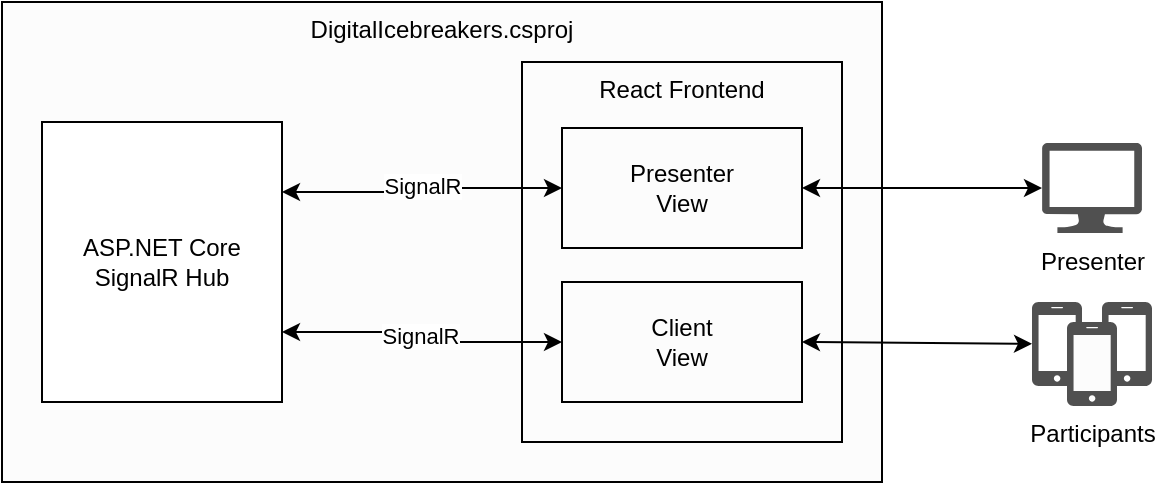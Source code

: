 <mxfile version="12.9.12" type="device"><diagram id="h3heUir7nnm3GXsT0C4v" name="Page-1"><mxGraphModel dx="786" dy="491" grid="1" gridSize="10" guides="1" tooltips="1" connect="1" arrows="1" fold="1" page="1" pageScale="1" pageWidth="850" pageHeight="1100" math="0" shadow="0"><root><mxCell id="0"/><mxCell id="1" parent="0"/><mxCell id="7Wy017Ng0gGpKNutmPSL-20" value="DigitalIcebreakers.csproj" style="rounded=0;whiteSpace=wrap;html=1;fillColor=#FCFCFC;verticalAlign=top;" vertex="1" parent="1"><mxGeometry x="140" y="100" width="440" height="240" as="geometry"/></mxCell><mxCell id="7Wy017Ng0gGpKNutmPSL-1" value="ASP.NET Core&lt;br&gt;SignalR Hub" style="rounded=0;whiteSpace=wrap;html=1;" vertex="1" parent="1"><mxGeometry x="160" y="160" width="120" height="140" as="geometry"/></mxCell><mxCell id="7Wy017Ng0gGpKNutmPSL-5" value="Presenter" style="aspect=fixed;pointerEvents=1;shadow=0;dashed=0;html=1;strokeColor=none;labelPosition=center;verticalLabelPosition=bottom;verticalAlign=top;align=center;fillColor=#505050;shape=mxgraph.azure.computer" vertex="1" parent="1"><mxGeometry x="660" y="170.5" width="50" height="45" as="geometry"/></mxCell><mxCell id="7Wy017Ng0gGpKNutmPSL-11" value="" style="group" vertex="1" connectable="0" parent="1"><mxGeometry x="655" y="250" width="60" height="52" as="geometry"/></mxCell><mxCell id="7Wy017Ng0gGpKNutmPSL-7" value="" style="pointerEvents=1;shadow=0;dashed=0;html=1;strokeColor=none;fillColor=#505050;labelPosition=center;verticalLabelPosition=bottom;verticalAlign=top;outlineConnect=0;align=center;shape=mxgraph.office.devices.cell_phone_iphone_standalone;" vertex="1" parent="7Wy017Ng0gGpKNutmPSL-11"><mxGeometry width="25" height="42" as="geometry"/></mxCell><mxCell id="7Wy017Ng0gGpKNutmPSL-10" value="" style="pointerEvents=1;shadow=0;dashed=0;html=1;strokeColor=none;fillColor=#505050;labelPosition=center;verticalLabelPosition=bottom;verticalAlign=top;outlineConnect=0;align=center;shape=mxgraph.office.devices.cell_phone_iphone_standalone;" vertex="1" parent="7Wy017Ng0gGpKNutmPSL-11"><mxGeometry x="35" width="25" height="42" as="geometry"/></mxCell><mxCell id="7Wy017Ng0gGpKNutmPSL-9" value="" style="group" vertex="1" connectable="0" parent="7Wy017Ng0gGpKNutmPSL-11"><mxGeometry x="17.5" y="10" width="25" height="42" as="geometry"/></mxCell><mxCell id="7Wy017Ng0gGpKNutmPSL-8" value="" style="rounded=0;whiteSpace=wrap;html=1;fillColor=#FCFCFC;strokeColor=none;" vertex="1" parent="7Wy017Ng0gGpKNutmPSL-9"><mxGeometry x="2.5" y="2" width="20" height="37" as="geometry"/></mxCell><mxCell id="7Wy017Ng0gGpKNutmPSL-6" value="Participants" style="pointerEvents=1;shadow=0;dashed=0;html=1;strokeColor=none;fillColor=#505050;labelPosition=center;verticalLabelPosition=bottom;verticalAlign=top;outlineConnect=0;align=center;shape=mxgraph.office.devices.cell_phone_iphone_standalone;" vertex="1" parent="7Wy017Ng0gGpKNutmPSL-9"><mxGeometry width="25" height="42" as="geometry"/></mxCell><mxCell id="7Wy017Ng0gGpKNutmPSL-17" value="" style="group" vertex="1" connectable="0" parent="1"><mxGeometry x="400" y="130" width="160" height="190" as="geometry"/></mxCell><mxCell id="7Wy017Ng0gGpKNutmPSL-14" value="React Frontend" style="rounded=0;whiteSpace=wrap;html=1;fillColor=#FCFCFC;verticalAlign=top;" vertex="1" parent="7Wy017Ng0gGpKNutmPSL-17"><mxGeometry width="160" height="190" as="geometry"/></mxCell><mxCell id="7Wy017Ng0gGpKNutmPSL-15" value="Presenter&lt;br&gt;View" style="rounded=0;whiteSpace=wrap;html=1;fillColor=#FCFCFC;" vertex="1" parent="7Wy017Ng0gGpKNutmPSL-17"><mxGeometry x="20" y="33" width="120" height="60" as="geometry"/></mxCell><mxCell id="7Wy017Ng0gGpKNutmPSL-16" value="Client&lt;br&gt;View" style="rounded=0;whiteSpace=wrap;html=1;fillColor=#FCFCFC;" vertex="1" parent="7Wy017Ng0gGpKNutmPSL-17"><mxGeometry x="20" y="110" width="120" height="60" as="geometry"/></mxCell><mxCell id="7Wy017Ng0gGpKNutmPSL-12" value="" style="endArrow=classic;startArrow=classic;html=1;entryX=1;entryY=0.5;entryDx=0;entryDy=0;" edge="1" parent="1" source="7Wy017Ng0gGpKNutmPSL-5" target="7Wy017Ng0gGpKNutmPSL-15"><mxGeometry width="50" height="50" relative="1" as="geometry"><mxPoint x="470" y="250" as="sourcePoint"/><mxPoint x="520" y="200" as="targetPoint"/></mxGeometry></mxCell><mxCell id="7Wy017Ng0gGpKNutmPSL-13" value="" style="endArrow=classic;startArrow=classic;html=1;entryX=1;entryY=0.5;entryDx=0;entryDy=0;" edge="1" parent="1" source="7Wy017Ng0gGpKNutmPSL-7" target="7Wy017Ng0gGpKNutmPSL-16"><mxGeometry width="50" height="50" relative="1" as="geometry"><mxPoint x="480" y="350" as="sourcePoint"/><mxPoint x="520" y="260" as="targetPoint"/></mxGeometry></mxCell><mxCell id="7Wy017Ng0gGpKNutmPSL-3" value="" style="endArrow=classic;html=1;exitX=1;exitY=0.25;exitDx=0;exitDy=0;entryX=0;entryY=0.5;entryDx=0;entryDy=0;startArrow=classic;startFill=1;edgeStyle=orthogonalEdgeStyle;" edge="1" parent="1" source="7Wy017Ng0gGpKNutmPSL-1" target="7Wy017Ng0gGpKNutmPSL-15"><mxGeometry width="50" height="50" relative="1" as="geometry"><mxPoint x="350" y="370" as="sourcePoint"/><mxPoint x="400.0" y="230" as="targetPoint"/></mxGeometry></mxCell><mxCell id="7Wy017Ng0gGpKNutmPSL-4" value="SignalR" style="edgeLabel;html=1;align=center;verticalAlign=middle;resizable=0;points=[];" vertex="1" connectable="0" parent="7Wy017Ng0gGpKNutmPSL-3"><mxGeometry x="0.017" y="-1" relative="1" as="geometry"><mxPoint y="-2" as="offset"/></mxGeometry></mxCell><mxCell id="7Wy017Ng0gGpKNutmPSL-18" value="" style="endArrow=classic;html=1;exitX=1;exitY=0.75;exitDx=0;exitDy=0;entryX=0;entryY=0.5;entryDx=0;entryDy=0;startArrow=classic;startFill=1;edgeStyle=orthogonalEdgeStyle;" edge="1" parent="1" source="7Wy017Ng0gGpKNutmPSL-1" target="7Wy017Ng0gGpKNutmPSL-16"><mxGeometry width="50" height="50" relative="1" as="geometry"><mxPoint x="290" y="225" as="sourcePoint"/><mxPoint x="430" y="203" as="targetPoint"/></mxGeometry></mxCell><mxCell id="7Wy017Ng0gGpKNutmPSL-19" value="SignalR" style="edgeLabel;html=1;align=center;verticalAlign=middle;resizable=0;points=[];" vertex="1" connectable="0" parent="7Wy017Ng0gGpKNutmPSL-18"><mxGeometry x="0.017" y="-1" relative="1" as="geometry"><mxPoint y="-2" as="offset"/></mxGeometry></mxCell></root></mxGraphModel></diagram></mxfile>
